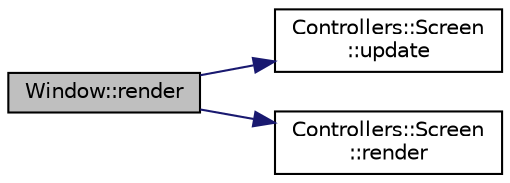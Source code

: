 digraph "Window::render"
{
  edge [fontname="Helvetica",fontsize="10",labelfontname="Helvetica",labelfontsize="10"];
  node [fontname="Helvetica",fontsize="10",shape=record];
  rankdir="LR";
  Node2 [label="Window::render",height=0.2,width=0.4,color="black", fillcolor="grey75", style="filled", fontcolor="black"];
  Node2 -> Node3 [color="midnightblue",fontsize="10",style="solid",fontname="Helvetica"];
  Node3 [label="Controllers::Screen\l::update",height=0.2,width=0.4,color="black", fillcolor="white", style="filled",URL="$class_controllers_1_1_screen.html#a3be5494644b0658b8d683b5b3456a06e",tooltip="Update variables. "];
  Node2 -> Node4 [color="midnightblue",fontsize="10",style="solid",fontname="Helvetica"];
  Node4 [label="Controllers::Screen\l::render",height=0.2,width=0.4,color="black", fillcolor="white", style="filled",URL="$class_controllers_1_1_screen.html#a24253359140b4c70382b0c5bc104afc6",tooltip="Render to screen. "];
}
